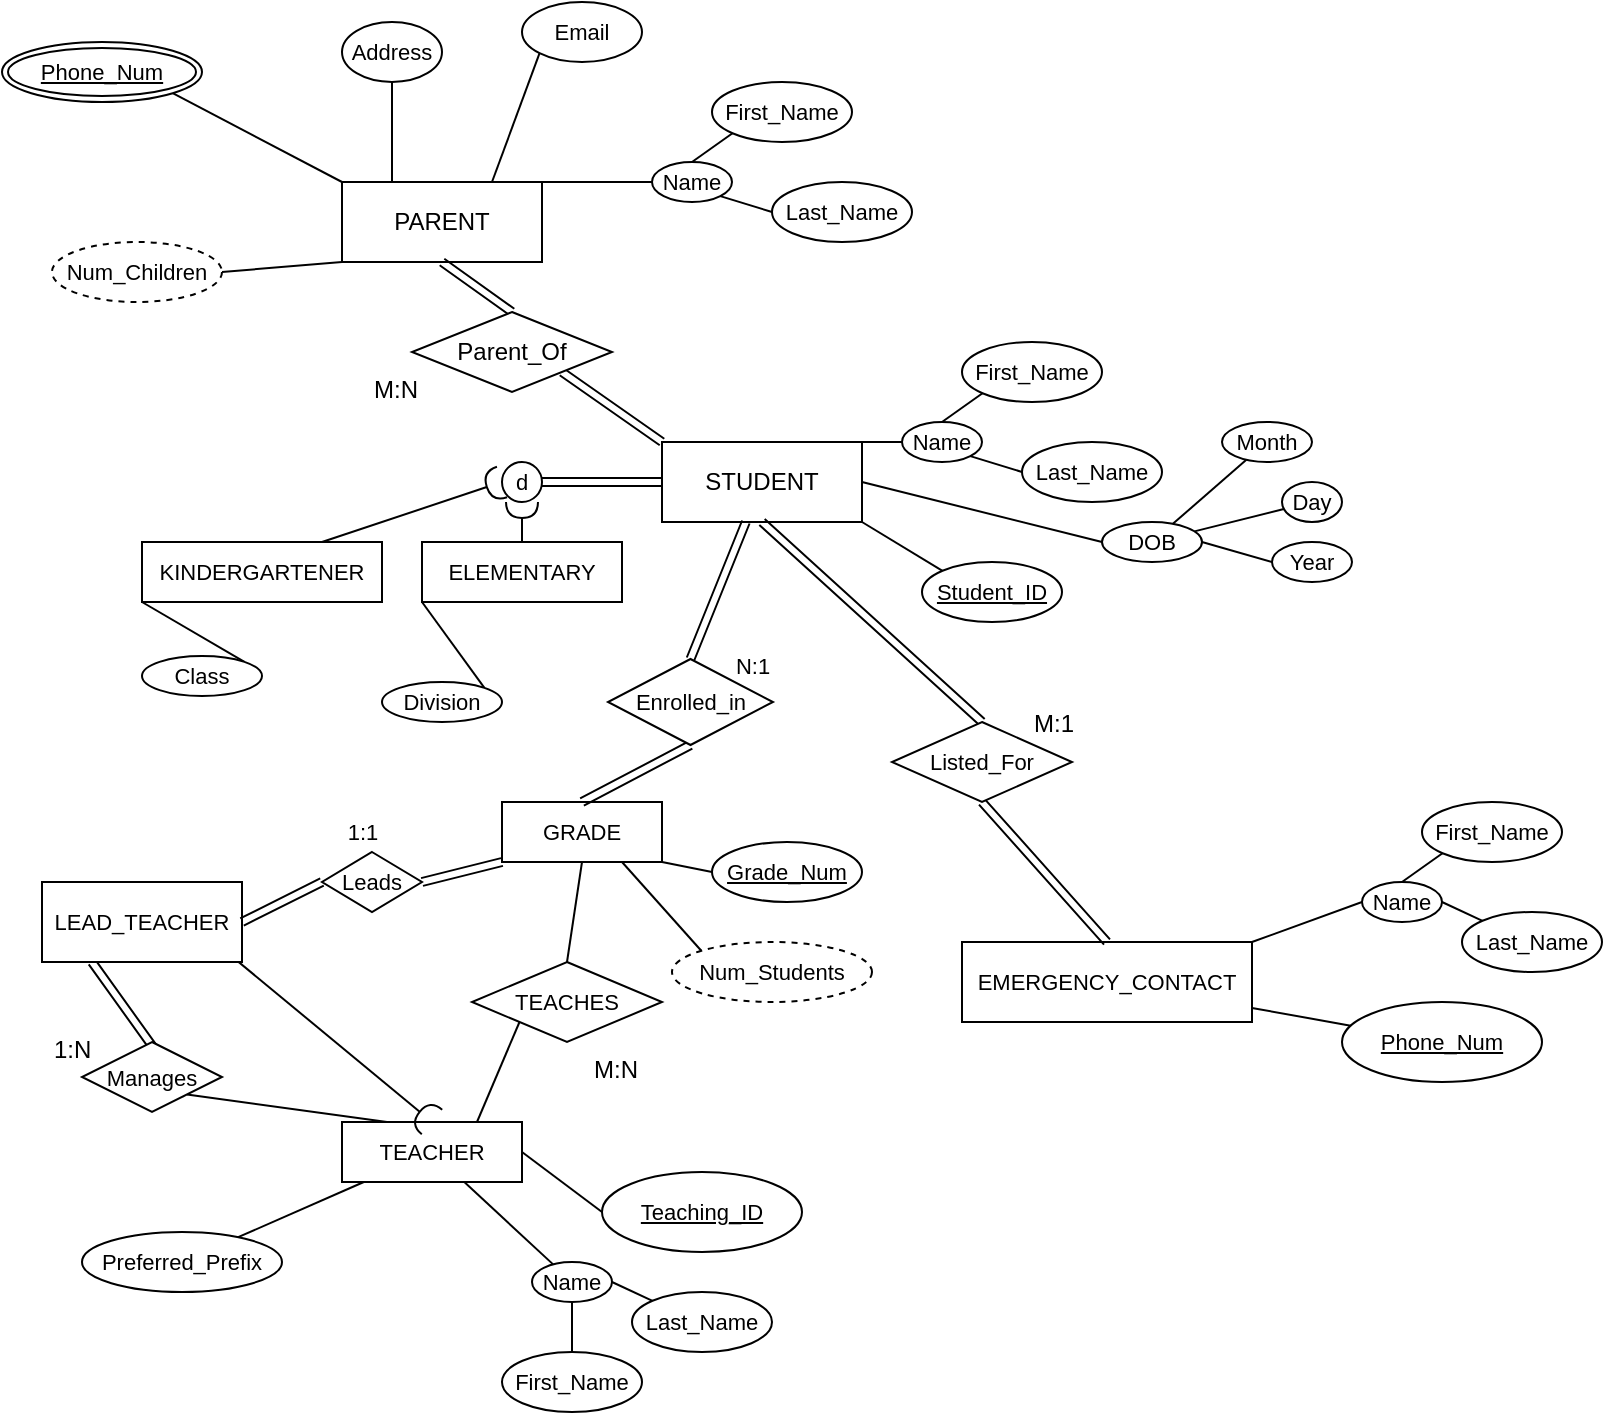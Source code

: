 <mxfile>
    <diagram id="amT59-K38L77S1F5t3s1" name="Page-1">
        <mxGraphModel dx="895" dy="741" grid="1" gridSize="10" guides="1" tooltips="1" connect="1" arrows="1" fold="1" page="1" pageScale="1" pageWidth="850" pageHeight="1100" math="0" shadow="0">
            <root>
                <mxCell id="0"/>
                <mxCell id="1" parent="0"/>
                <mxCell id="21" style="edgeStyle=none;shape=connector;rounded=1;html=1;exitX=1;exitY=1;exitDx=0;exitDy=0;entryX=0;entryY=0;entryDx=0;entryDy=0;labelBackgroundColor=default;strokeColor=default;fontFamily=Helvetica;fontSize=11;fontColor=default;endArrow=none;endFill=0;" parent="1" source="2" target="11" edge="1">
                    <mxGeometry relative="1" as="geometry"/>
                </mxCell>
                <mxCell id="40" style="edgeStyle=none;shape=connector;rounded=1;html=1;exitX=1;exitY=0;exitDx=0;exitDy=0;entryX=0;entryY=0.5;entryDx=0;entryDy=0;labelBackgroundColor=default;strokeColor=default;fontFamily=Helvetica;fontSize=11;fontColor=default;endArrow=none;endFill=0;" parent="1" source="2" target="36" edge="1">
                    <mxGeometry relative="1" as="geometry"/>
                </mxCell>
                <mxCell id="2" value="STUDENT" style="whiteSpace=wrap;html=1;align=center;" parent="1" vertex="1">
                    <mxGeometry x="370" y="300" width="100" height="40" as="geometry"/>
                </mxCell>
                <mxCell id="3" value="PARENT" style="whiteSpace=wrap;html=1;align=center;" parent="1" vertex="1">
                    <mxGeometry x="210" y="170" width="100" height="40" as="geometry"/>
                </mxCell>
                <mxCell id="7" style="edgeStyle=none;html=1;exitX=1;exitY=1;exitDx=0;exitDy=0;entryX=0;entryY=0;entryDx=0;entryDy=0;endArrow=none;endFill=0;shape=link;" parent="1" source="4" target="2" edge="1">
                    <mxGeometry relative="1" as="geometry">
                        <mxPoint x="365" y="220" as="sourcePoint"/>
                    </mxGeometry>
                </mxCell>
                <mxCell id="8" style="edgeStyle=none;shape=link;rounded=1;html=1;exitX=0.5;exitY=0;exitDx=0;exitDy=0;entryX=0.5;entryY=1;entryDx=0;entryDy=0;labelBackgroundColor=default;strokeColor=default;fontFamily=Helvetica;fontSize=11;fontColor=default;endArrow=none;endFill=0;" parent="1" source="4" target="3" edge="1">
                    <mxGeometry relative="1" as="geometry"/>
                </mxCell>
                <mxCell id="4" value="Parent_Of" style="shape=rhombus;perimeter=rhombusPerimeter;whiteSpace=wrap;html=1;align=center;" parent="1" vertex="1">
                    <mxGeometry x="245" y="235" width="100" height="40" as="geometry"/>
                </mxCell>
                <mxCell id="9" value="M:N" style="text;strokeColor=none;fillColor=none;spacingLeft=4;spacingRight=4;overflow=hidden;rotatable=0;points=[[0,0.5],[1,0.5]];portConstraint=eastwest;fontSize=12;fontFamily=Helvetica;fontColor=default;" parent="1" vertex="1">
                    <mxGeometry x="220" y="260" width="40" height="30" as="geometry"/>
                </mxCell>
                <mxCell id="10" value="First_Name" style="ellipse;whiteSpace=wrap;html=1;align=center;fontFamily=Helvetica;fontSize=11;fontColor=default;" parent="1" vertex="1">
                    <mxGeometry x="520" y="250" width="70" height="30" as="geometry"/>
                </mxCell>
                <mxCell id="11" value="Student_ID" style="ellipse;whiteSpace=wrap;html=1;align=center;fontStyle=4;fontFamily=Helvetica;fontSize=11;fontColor=default;" parent="1" vertex="1">
                    <mxGeometry x="500" y="360" width="70" height="30" as="geometry"/>
                </mxCell>
                <mxCell id="12" value="Last_Name" style="ellipse;whiteSpace=wrap;html=1;align=center;fontFamily=Helvetica;fontSize=11;fontColor=default;" parent="1" vertex="1">
                    <mxGeometry x="550" y="300" width="70" height="30" as="geometry"/>
                </mxCell>
                <mxCell id="75" style="edgeStyle=none;shape=connector;rounded=1;html=1;exitX=0;exitY=0.5;exitDx=0;exitDy=0;entryX=1;entryY=0.5;entryDx=0;entryDy=0;labelBackgroundColor=default;strokeColor=default;fontFamily=Helvetica;fontSize=11;fontColor=default;endArrow=none;endFill=0;" parent="1" source="13" target="2" edge="1">
                    <mxGeometry relative="1" as="geometry"/>
                </mxCell>
                <mxCell id="13" value="DOB" style="ellipse;whiteSpace=wrap;html=1;align=center;fontFamily=Helvetica;fontSize=11;fontColor=default;" parent="1" vertex="1">
                    <mxGeometry x="590" y="340" width="50" height="20" as="geometry"/>
                </mxCell>
                <mxCell id="74" value="" style="edgeStyle=none;shape=connector;rounded=1;html=1;labelBackgroundColor=default;strokeColor=default;fontFamily=Helvetica;fontSize=11;fontColor=default;endArrow=none;endFill=0;" parent="1" source="14" target="13" edge="1">
                    <mxGeometry relative="1" as="geometry"/>
                </mxCell>
                <mxCell id="14" value="Month" style="ellipse;whiteSpace=wrap;html=1;align=center;fontFamily=Helvetica;fontSize=11;fontColor=default;" parent="1" vertex="1">
                    <mxGeometry x="650" y="290" width="45" height="20" as="geometry"/>
                </mxCell>
                <mxCell id="72" value="" style="edgeStyle=none;shape=connector;rounded=1;html=1;labelBackgroundColor=default;strokeColor=default;fontFamily=Helvetica;fontSize=11;fontColor=default;endArrow=none;endFill=0;" parent="1" source="15" target="13" edge="1">
                    <mxGeometry relative="1" as="geometry"/>
                </mxCell>
                <mxCell id="15" value="Day" style="ellipse;whiteSpace=wrap;html=1;align=center;fontFamily=Helvetica;fontSize=11;fontColor=default;" parent="1" vertex="1">
                    <mxGeometry x="680" y="320" width="30" height="20" as="geometry"/>
                </mxCell>
                <mxCell id="73" style="edgeStyle=none;shape=connector;rounded=1;html=1;exitX=0;exitY=0.5;exitDx=0;exitDy=0;entryX=1;entryY=0.5;entryDx=0;entryDy=0;labelBackgroundColor=default;strokeColor=default;fontFamily=Helvetica;fontSize=11;fontColor=default;endArrow=none;endFill=0;" parent="1" source="16" target="13" edge="1">
                    <mxGeometry relative="1" as="geometry"/>
                </mxCell>
                <mxCell id="16" value="Year" style="ellipse;whiteSpace=wrap;html=1;align=center;fontFamily=Helvetica;fontSize=11;fontColor=default;" parent="1" vertex="1">
                    <mxGeometry x="675" y="350" width="40" height="20" as="geometry"/>
                </mxCell>
                <mxCell id="76" value="" style="edgeStyle=none;shape=link;rounded=1;html=1;labelBackgroundColor=default;strokeColor=default;fontFamily=Helvetica;fontSize=11;fontColor=default;endArrow=none;endFill=0;" parent="1" source="27" target="2" edge="1">
                    <mxGeometry relative="1" as="geometry"/>
                </mxCell>
                <mxCell id="27" value="d" style="ellipse;whiteSpace=wrap;html=1;aspect=fixed;fontFamily=Helvetica;fontSize=11;fontColor=default;" parent="1" vertex="1">
                    <mxGeometry x="290" y="310" width="20" height="20" as="geometry"/>
                </mxCell>
                <mxCell id="30" style="edgeStyle=none;shape=connector;rounded=1;html=1;exitX=0;exitY=1;exitDx=0;exitDy=0;entryX=1;entryY=0;entryDx=0;entryDy=0;labelBackgroundColor=default;strokeColor=default;fontFamily=Helvetica;fontSize=11;fontColor=default;endArrow=none;endFill=0;" parent="1" source="28" target="29" edge="1">
                    <mxGeometry relative="1" as="geometry"/>
                </mxCell>
                <mxCell id="117" style="edgeStyle=none;shape=connector;rounded=1;html=1;exitX=0.75;exitY=0;exitDx=0;exitDy=0;entryX=0;entryY=0.5;entryDx=0;entryDy=0;labelBackgroundColor=default;strokeColor=default;fontFamily=Helvetica;fontSize=11;fontColor=default;endArrow=halfCircle;endFill=0;" edge="1" parent="1" source="28" target="27">
                    <mxGeometry relative="1" as="geometry"/>
                </mxCell>
                <mxCell id="28" value="KINDERGARTENER" style="whiteSpace=wrap;html=1;align=center;fontFamily=Helvetica;fontSize=11;fontColor=default;" parent="1" vertex="1">
                    <mxGeometry x="110" y="350" width="120" height="30" as="geometry"/>
                </mxCell>
                <mxCell id="29" value="Class" style="ellipse;whiteSpace=wrap;html=1;align=center;fontFamily=Helvetica;fontSize=11;fontColor=default;" parent="1" vertex="1">
                    <mxGeometry x="110" y="407" width="60" height="20" as="geometry"/>
                </mxCell>
                <mxCell id="32" style="edgeStyle=none;shape=connector;rounded=1;html=1;exitX=0;exitY=1;exitDx=0;exitDy=0;entryX=1;entryY=0;entryDx=0;entryDy=0;labelBackgroundColor=default;strokeColor=default;fontFamily=Helvetica;fontSize=11;fontColor=default;endArrow=none;endFill=0;" parent="1" source="33" target="34" edge="1">
                    <mxGeometry relative="1" as="geometry"/>
                </mxCell>
                <mxCell id="118" style="edgeStyle=none;shape=connector;rounded=1;html=1;exitX=0.5;exitY=0;exitDx=0;exitDy=0;entryX=0.5;entryY=1;entryDx=0;entryDy=0;labelBackgroundColor=default;strokeColor=default;fontFamily=Helvetica;fontSize=11;fontColor=default;endArrow=halfCircle;endFill=0;" edge="1" parent="1" source="33" target="27">
                    <mxGeometry relative="1" as="geometry"/>
                </mxCell>
                <mxCell id="33" value="ELEMENTARY" style="whiteSpace=wrap;html=1;align=center;fontFamily=Helvetica;fontSize=11;fontColor=default;" parent="1" vertex="1">
                    <mxGeometry x="250" y="350" width="100" height="30" as="geometry"/>
                </mxCell>
                <mxCell id="34" value="Division" style="ellipse;whiteSpace=wrap;html=1;align=center;fontFamily=Helvetica;fontSize=11;fontColor=default;" parent="1" vertex="1">
                    <mxGeometry x="230" y="420" width="60" height="20" as="geometry"/>
                </mxCell>
                <mxCell id="41" style="edgeStyle=none;shape=connector;rounded=1;html=1;exitX=0.5;exitY=0;exitDx=0;exitDy=0;entryX=0;entryY=1;entryDx=0;entryDy=0;labelBackgroundColor=default;strokeColor=default;fontFamily=Helvetica;fontSize=11;fontColor=default;endArrow=none;endFill=0;" parent="1" source="36" target="10" edge="1">
                    <mxGeometry relative="1" as="geometry"/>
                </mxCell>
                <mxCell id="42" style="edgeStyle=none;shape=connector;rounded=1;html=1;exitX=1;exitY=1;exitDx=0;exitDy=0;entryX=0;entryY=0.5;entryDx=0;entryDy=0;labelBackgroundColor=default;strokeColor=default;fontFamily=Helvetica;fontSize=11;fontColor=default;endArrow=none;endFill=0;" parent="1" source="36" target="12" edge="1">
                    <mxGeometry relative="1" as="geometry"/>
                </mxCell>
                <mxCell id="36" value="Name" style="ellipse;whiteSpace=wrap;html=1;align=center;fontFamily=Helvetica;fontSize=11;fontColor=default;" parent="1" vertex="1">
                    <mxGeometry x="490" y="290" width="40" height="20" as="geometry"/>
                </mxCell>
                <mxCell id="43" value="First_Name" style="ellipse;whiteSpace=wrap;html=1;align=center;fontFamily=Helvetica;fontSize=11;fontColor=default;" parent="1" vertex="1">
                    <mxGeometry x="395" y="120" width="70" height="30" as="geometry"/>
                </mxCell>
                <mxCell id="44" value="Last_Name" style="ellipse;whiteSpace=wrap;html=1;align=center;fontFamily=Helvetica;fontSize=11;fontColor=default;" parent="1" vertex="1">
                    <mxGeometry x="425" y="170" width="70" height="30" as="geometry"/>
                </mxCell>
                <mxCell id="45" style="edgeStyle=none;shape=connector;rounded=1;html=1;exitX=0.5;exitY=0;exitDx=0;exitDy=0;entryX=0;entryY=1;entryDx=0;entryDy=0;labelBackgroundColor=default;strokeColor=default;fontFamily=Helvetica;fontSize=11;fontColor=default;endArrow=none;endFill=0;" parent="1" source="47" target="43" edge="1">
                    <mxGeometry relative="1" as="geometry"/>
                </mxCell>
                <mxCell id="46" style="edgeStyle=none;shape=connector;rounded=1;html=1;exitX=1;exitY=1;exitDx=0;exitDy=0;entryX=0;entryY=0.5;entryDx=0;entryDy=0;labelBackgroundColor=default;strokeColor=default;fontFamily=Helvetica;fontSize=11;fontColor=default;endArrow=none;endFill=0;" parent="1" source="47" target="44" edge="1">
                    <mxGeometry relative="1" as="geometry"/>
                </mxCell>
                <mxCell id="48" style="edgeStyle=none;shape=connector;rounded=1;html=1;exitX=0;exitY=0.5;exitDx=0;exitDy=0;entryX=1;entryY=0;entryDx=0;entryDy=0;labelBackgroundColor=default;strokeColor=default;fontFamily=Helvetica;fontSize=11;fontColor=default;endArrow=none;endFill=0;" parent="1" source="47" target="3" edge="1">
                    <mxGeometry relative="1" as="geometry"/>
                </mxCell>
                <mxCell id="47" value="Name" style="ellipse;whiteSpace=wrap;html=1;align=center;fontFamily=Helvetica;fontSize=11;fontColor=default;" parent="1" vertex="1">
                    <mxGeometry x="365" y="160" width="40" height="20" as="geometry"/>
                </mxCell>
                <mxCell id="50" style="edgeStyle=none;shape=connector;rounded=1;html=1;exitX=1;exitY=1;exitDx=0;exitDy=0;entryX=0;entryY=0;entryDx=0;entryDy=0;labelBackgroundColor=default;strokeColor=default;fontFamily=Helvetica;fontSize=11;fontColor=default;endArrow=none;endFill=0;" parent="1" source="49" target="3" edge="1">
                    <mxGeometry relative="1" as="geometry"/>
                </mxCell>
                <mxCell id="49" value="&lt;u&gt;Phone_Num&lt;/u&gt;" style="ellipse;shape=doubleEllipse;margin=3;whiteSpace=wrap;html=1;align=center;fontFamily=Helvetica;fontSize=11;fontColor=default;" parent="1" vertex="1">
                    <mxGeometry x="40" y="100" width="100" height="30" as="geometry"/>
                </mxCell>
                <mxCell id="55" style="edgeStyle=none;shape=connector;rounded=1;html=1;exitX=0.5;exitY=1;exitDx=0;exitDy=0;entryX=0.25;entryY=0;entryDx=0;entryDy=0;labelBackgroundColor=default;strokeColor=default;fontFamily=Helvetica;fontSize=11;fontColor=default;endArrow=none;endFill=0;" parent="1" source="51" target="3" edge="1">
                    <mxGeometry relative="1" as="geometry"/>
                </mxCell>
                <mxCell id="51" value="Address" style="ellipse;whiteSpace=wrap;html=1;align=center;fontFamily=Helvetica;fontSize=11;fontColor=default;" parent="1" vertex="1">
                    <mxGeometry x="210" y="90" width="50" height="30" as="geometry"/>
                </mxCell>
                <mxCell id="54" style="edgeStyle=none;shape=connector;rounded=1;html=1;exitX=0;exitY=1;exitDx=0;exitDy=0;entryX=0.75;entryY=0;entryDx=0;entryDy=0;labelBackgroundColor=default;strokeColor=default;fontFamily=Helvetica;fontSize=11;fontColor=default;endArrow=none;endFill=0;" parent="1" source="52" target="3" edge="1">
                    <mxGeometry relative="1" as="geometry"/>
                </mxCell>
                <mxCell id="52" value="Email" style="ellipse;whiteSpace=wrap;html=1;align=center;fontFamily=Helvetica;fontSize=11;fontColor=default;" parent="1" vertex="1">
                    <mxGeometry x="300" y="80" width="60" height="30" as="geometry"/>
                </mxCell>
                <mxCell id="56" value="EMERGENCY_CONTACT" style="whiteSpace=wrap;html=1;align=center;fontFamily=Helvetica;fontSize=11;fontColor=default;" parent="1" vertex="1">
                    <mxGeometry x="520" y="550" width="145" height="40" as="geometry"/>
                </mxCell>
                <mxCell id="57" value="First_Name" style="ellipse;whiteSpace=wrap;html=1;align=center;fontFamily=Helvetica;fontSize=11;fontColor=default;" parent="1" vertex="1">
                    <mxGeometry x="750" y="480" width="70" height="30" as="geometry"/>
                </mxCell>
                <mxCell id="81" style="edgeStyle=none;shape=connector;rounded=1;html=1;exitX=0;exitY=0;exitDx=0;exitDy=0;entryX=1;entryY=0.5;entryDx=0;entryDy=0;labelBackgroundColor=default;strokeColor=default;fontFamily=Helvetica;fontSize=11;fontColor=default;endArrow=none;endFill=0;" parent="1" source="58" target="61" edge="1">
                    <mxGeometry relative="1" as="geometry"/>
                </mxCell>
                <mxCell id="58" value="Last_Name" style="ellipse;whiteSpace=wrap;html=1;align=center;fontFamily=Helvetica;fontSize=11;fontColor=default;" parent="1" vertex="1">
                    <mxGeometry x="770" y="535" width="70" height="30" as="geometry"/>
                </mxCell>
                <mxCell id="59" style="edgeStyle=none;shape=connector;rounded=1;html=1;exitX=0.5;exitY=0;exitDx=0;exitDy=0;entryX=0;entryY=1;entryDx=0;entryDy=0;labelBackgroundColor=default;strokeColor=default;fontFamily=Helvetica;fontSize=11;fontColor=default;endArrow=none;endFill=0;" parent="1" source="61" target="57" edge="1">
                    <mxGeometry relative="1" as="geometry"/>
                </mxCell>
                <mxCell id="62" style="edgeStyle=none;shape=connector;rounded=1;html=1;exitX=0;exitY=0.5;exitDx=0;exitDy=0;entryX=1;entryY=0;entryDx=0;entryDy=0;labelBackgroundColor=default;strokeColor=default;fontFamily=Helvetica;fontSize=11;fontColor=default;endArrow=none;endFill=0;" parent="1" source="61" target="56" edge="1">
                    <mxGeometry relative="1" as="geometry"/>
                </mxCell>
                <mxCell id="61" value="Name" style="ellipse;whiteSpace=wrap;html=1;align=center;fontFamily=Helvetica;fontSize=11;fontColor=default;" parent="1" vertex="1">
                    <mxGeometry x="720" y="520" width="40" height="20" as="geometry"/>
                </mxCell>
                <mxCell id="67" value="" style="edgeStyle=none;shape=connector;rounded=1;html=1;labelBackgroundColor=default;strokeColor=default;fontFamily=Helvetica;fontSize=11;fontColor=default;endArrow=none;endFill=0;" parent="1" source="66" target="56" edge="1">
                    <mxGeometry relative="1" as="geometry"/>
                </mxCell>
                <mxCell id="66" value="Phone_Num" style="ellipse;whiteSpace=wrap;html=1;align=center;fontStyle=4;fontFamily=Helvetica;fontSize=11;fontColor=default;" parent="1" vertex="1">
                    <mxGeometry x="710" y="580" width="100" height="40" as="geometry"/>
                </mxCell>
                <mxCell id="69" style="edgeStyle=none;shape=link;rounded=1;html=1;exitX=0.5;exitY=1;exitDx=0;exitDy=0;entryX=0.5;entryY=0;entryDx=0;entryDy=0;labelBackgroundColor=default;strokeColor=default;fontFamily=Helvetica;fontSize=11;fontColor=default;endArrow=none;endFill=0;" parent="1" source="68" target="56" edge="1">
                    <mxGeometry relative="1" as="geometry"/>
                </mxCell>
                <mxCell id="70" style="edgeStyle=none;shape=link;rounded=1;html=1;exitX=0.5;exitY=0;exitDx=0;exitDy=0;entryX=0.5;entryY=1;entryDx=0;entryDy=0;labelBackgroundColor=default;strokeColor=default;fontFamily=Helvetica;fontSize=11;fontColor=default;endArrow=none;endFill=0;" parent="1" source="68" target="2" edge="1">
                    <mxGeometry relative="1" as="geometry"/>
                </mxCell>
                <mxCell id="68" value="Listed_For" style="shape=rhombus;perimeter=rhombusPerimeter;whiteSpace=wrap;html=1;align=center;fontFamily=Helvetica;fontSize=11;fontColor=default;" parent="1" vertex="1">
                    <mxGeometry x="485" y="440" width="90" height="40" as="geometry"/>
                </mxCell>
                <mxCell id="71" value="M:1" style="text;strokeColor=none;fillColor=none;spacingLeft=4;spacingRight=4;overflow=hidden;rotatable=0;points=[[0,0.5],[1,0.5]];portConstraint=eastwest;fontSize=12;fontFamily=Helvetica;fontColor=default;" parent="1" vertex="1">
                    <mxGeometry x="550" y="427" width="40" height="30" as="geometry"/>
                </mxCell>
                <mxCell id="108" style="edgeStyle=none;shape=connector;rounded=1;html=1;exitX=0.75;exitY=0;exitDx=0;exitDy=0;entryX=0;entryY=1;entryDx=0;entryDy=0;labelBackgroundColor=default;strokeColor=default;fontFamily=Helvetica;fontSize=11;fontColor=default;endArrow=none;endFill=0;" parent="1" source="78" target="107" edge="1">
                    <mxGeometry relative="1" as="geometry"/>
                </mxCell>
                <mxCell id="78" value="TEACHER" style="whiteSpace=wrap;html=1;align=center;fontFamily=Helvetica;fontSize=11;fontColor=default;" parent="1" vertex="1">
                    <mxGeometry x="210" y="640" width="90" height="30" as="geometry"/>
                </mxCell>
                <mxCell id="90" value="" style="edgeStyle=none;shape=connector;rounded=1;html=1;labelBackgroundColor=default;strokeColor=default;fontFamily=Helvetica;fontSize=11;fontColor=default;endArrow=none;endFill=0;" parent="1" source="79" target="78" edge="1">
                    <mxGeometry relative="1" as="geometry"/>
                </mxCell>
                <mxCell id="79" value="Preferred_Prefix" style="ellipse;whiteSpace=wrap;html=1;align=center;fontFamily=Helvetica;fontSize=11;fontColor=default;" parent="1" vertex="1">
                    <mxGeometry x="80" y="695" width="100" height="30" as="geometry"/>
                </mxCell>
                <mxCell id="88" value="" style="edgeStyle=none;shape=connector;rounded=1;html=1;labelBackgroundColor=default;strokeColor=default;fontFamily=Helvetica;fontSize=11;fontColor=default;endArrow=none;endFill=0;" parent="1" source="82" target="86" edge="1">
                    <mxGeometry relative="1" as="geometry"/>
                </mxCell>
                <mxCell id="82" value="First_Name" style="ellipse;whiteSpace=wrap;html=1;align=center;fontFamily=Helvetica;fontSize=11;fontColor=default;" parent="1" vertex="1">
                    <mxGeometry x="290" y="755" width="70" height="30" as="geometry"/>
                </mxCell>
                <mxCell id="83" style="edgeStyle=none;shape=connector;rounded=1;html=1;exitX=0;exitY=0;exitDx=0;exitDy=0;entryX=1;entryY=0.5;entryDx=0;entryDy=0;labelBackgroundColor=default;strokeColor=default;fontFamily=Helvetica;fontSize=11;fontColor=default;endArrow=none;endFill=0;" parent="1" source="84" target="86" edge="1">
                    <mxGeometry relative="1" as="geometry"/>
                </mxCell>
                <mxCell id="84" value="Last_Name" style="ellipse;whiteSpace=wrap;html=1;align=center;fontFamily=Helvetica;fontSize=11;fontColor=default;" parent="1" vertex="1">
                    <mxGeometry x="355" y="725" width="70" height="30" as="geometry"/>
                </mxCell>
                <mxCell id="89" value="" style="edgeStyle=none;shape=connector;rounded=1;html=1;labelBackgroundColor=default;strokeColor=default;fontFamily=Helvetica;fontSize=11;fontColor=default;endArrow=none;endFill=0;" parent="1" source="86" target="78" edge="1">
                    <mxGeometry relative="1" as="geometry"/>
                </mxCell>
                <mxCell id="86" value="Name" style="ellipse;whiteSpace=wrap;html=1;align=center;fontFamily=Helvetica;fontSize=11;fontColor=default;" parent="1" vertex="1">
                    <mxGeometry x="305" y="710" width="40" height="20" as="geometry"/>
                </mxCell>
                <mxCell id="95" style="edgeStyle=none;shape=connector;rounded=1;html=1;exitX=0;exitY=0.5;exitDx=0;exitDy=0;entryX=1;entryY=0.5;entryDx=0;entryDy=0;labelBackgroundColor=default;strokeColor=default;fontFamily=Helvetica;fontSize=11;fontColor=default;endArrow=none;endFill=0;" parent="1" source="93" target="78" edge="1">
                    <mxGeometry relative="1" as="geometry"/>
                </mxCell>
                <mxCell id="93" value="Teaching_ID" style="ellipse;whiteSpace=wrap;html=1;align=center;fontStyle=4;fontFamily=Helvetica;fontSize=11;fontColor=default;" parent="1" vertex="1">
                    <mxGeometry x="340" y="665" width="100" height="40" as="geometry"/>
                </mxCell>
                <mxCell id="98" style="edgeStyle=none;shape=connector;rounded=1;html=1;exitX=0.5;exitY=0;exitDx=0;exitDy=0;entryX=0.5;entryY=0;entryDx=0;entryDy=0;labelBackgroundColor=default;fontFamily=Helvetica;fontSize=11;fontColor=default;endArrow=halfCircle;endFill=0;" parent="1" source="96" target="78" edge="1">
                    <mxGeometry relative="1" as="geometry"/>
                </mxCell>
                <mxCell id="100" style="edgeStyle=none;rounded=1;html=1;exitX=0.25;exitY=1;exitDx=0;exitDy=0;entryX=1;entryY=1;entryDx=0;entryDy=0;labelBackgroundColor=default;strokeColor=default;fontFamily=Helvetica;fontSize=11;fontColor=default;endArrow=none;endFill=0;shape=link;" parent="1" source="96" target="99" edge="1">
                    <mxGeometry relative="1" as="geometry"/>
                </mxCell>
                <mxCell id="96" value="LEAD_TEACHER" style="whiteSpace=wrap;html=1;align=center;fontFamily=Helvetica;fontSize=11;fontColor=default;" parent="1" vertex="1">
                    <mxGeometry x="60" y="520" width="100" height="40" as="geometry"/>
                </mxCell>
                <mxCell id="128" style="edgeStyle=none;shape=connector;rounded=1;html=1;exitX=1;exitY=1;exitDx=0;exitDy=0;labelBackgroundColor=default;strokeColor=default;fontFamily=Helvetica;fontSize=11;fontColor=default;endArrow=none;endFill=0;entryX=0.25;entryY=0;entryDx=0;entryDy=0;" edge="1" parent="1" source="99" target="78">
                    <mxGeometry relative="1" as="geometry">
                        <mxPoint x="200" y="620.0" as="targetPoint"/>
                    </mxGeometry>
                </mxCell>
                <mxCell id="99" value="Manages" style="shape=rhombus;perimeter=rhombusPerimeter;whiteSpace=wrap;html=1;align=center;fontFamily=Helvetica;fontSize=11;fontColor=default;" parent="1" vertex="1">
                    <mxGeometry x="80" y="600" width="70" height="35" as="geometry"/>
                </mxCell>
                <mxCell id="102" value="1:N" style="text;strokeColor=none;fillColor=none;spacingLeft=4;spacingRight=4;overflow=hidden;rotatable=0;points=[[0,0.5],[1,0.5]];portConstraint=eastwest;fontSize=12;fontFamily=Helvetica;fontColor=default;" parent="1" vertex="1">
                    <mxGeometry x="60" y="590" width="40" height="30" as="geometry"/>
                </mxCell>
                <mxCell id="127" style="edgeStyle=none;shape=connector;rounded=1;html=1;exitX=0.5;exitY=0;exitDx=0;exitDy=0;entryX=0.5;entryY=1;entryDx=0;entryDy=0;labelBackgroundColor=default;strokeColor=default;fontFamily=Helvetica;fontSize=11;fontColor=default;endArrow=none;endFill=0;" edge="1" parent="1" source="107" target="119">
                    <mxGeometry relative="1" as="geometry"/>
                </mxCell>
                <mxCell id="107" value="TEACHES" style="shape=rhombus;perimeter=rhombusPerimeter;whiteSpace=wrap;html=1;align=center;fontFamily=Helvetica;fontSize=11;fontColor=default;" parent="1" vertex="1">
                    <mxGeometry x="275" y="560" width="95" height="40" as="geometry"/>
                </mxCell>
                <mxCell id="110" value="M:N" style="text;strokeColor=none;fillColor=none;spacingLeft=4;spacingRight=4;overflow=hidden;rotatable=0;points=[[0,0.5],[1,0.5]];portConstraint=eastwest;fontSize=12;fontFamily=Helvetica;fontColor=default;" parent="1" vertex="1">
                    <mxGeometry x="330" y="600" width="40" height="30" as="geometry"/>
                </mxCell>
                <mxCell id="114" style="edgeStyle=none;html=1;exitX=1;exitY=0.5;exitDx=0;exitDy=0;entryX=0;entryY=1;entryDx=0;entryDy=0;endArrow=none;endFill=0;" edge="1" parent="1" source="111" target="3">
                    <mxGeometry relative="1" as="geometry"/>
                </mxCell>
                <mxCell id="111" value="Num_Children" style="ellipse;whiteSpace=wrap;html=1;align=center;dashed=1;fontFamily=Helvetica;fontSize=11;fontColor=default;" parent="1" vertex="1">
                    <mxGeometry x="65" y="200" width="85" height="30" as="geometry"/>
                </mxCell>
                <mxCell id="122" style="edgeStyle=none;shape=connector;rounded=1;html=1;exitX=1;exitY=1;exitDx=0;exitDy=0;entryX=0;entryY=0.5;entryDx=0;entryDy=0;labelBackgroundColor=default;strokeColor=default;fontFamily=Helvetica;fontSize=11;fontColor=default;endArrow=none;endFill=0;" edge="1" parent="1" source="119" target="121">
                    <mxGeometry relative="1" as="geometry"/>
                </mxCell>
                <mxCell id="139" style="edgeStyle=none;shape=connector;rounded=1;html=1;exitX=0.75;exitY=1;exitDx=0;exitDy=0;entryX=0;entryY=0;entryDx=0;entryDy=0;labelBackgroundColor=default;strokeColor=default;fontFamily=Helvetica;fontSize=11;fontColor=default;endArrow=none;endFill=0;" edge="1" parent="1" source="119" target="138">
                    <mxGeometry relative="1" as="geometry"/>
                </mxCell>
                <mxCell id="119" value="GRADE" style="whiteSpace=wrap;html=1;align=center;fontFamily=Helvetica;fontSize=11;fontColor=default;" vertex="1" parent="1">
                    <mxGeometry x="290" y="480" width="80" height="30" as="geometry"/>
                </mxCell>
                <mxCell id="121" value="Grade_Num" style="ellipse;whiteSpace=wrap;html=1;align=center;fontStyle=4;fontFamily=Helvetica;fontSize=11;fontColor=default;" vertex="1" parent="1">
                    <mxGeometry x="395" y="500" width="75" height="30" as="geometry"/>
                </mxCell>
                <mxCell id="125" style="edgeStyle=none;shape=link;rounded=1;html=1;exitX=0.5;exitY=1;exitDx=0;exitDy=0;entryX=0.5;entryY=0;entryDx=0;entryDy=0;labelBackgroundColor=default;strokeColor=default;fontFamily=Helvetica;fontSize=11;fontColor=default;endArrow=none;endFill=0;" edge="1" parent="1" source="123" target="119">
                    <mxGeometry relative="1" as="geometry"/>
                </mxCell>
                <mxCell id="126" style="edgeStyle=none;shape=link;rounded=1;html=1;exitX=0.5;exitY=0;exitDx=0;exitDy=0;labelBackgroundColor=default;strokeColor=default;fontFamily=Helvetica;fontSize=11;fontColor=default;endArrow=none;endFill=0;" edge="1" parent="1" source="123" target="2">
                    <mxGeometry relative="1" as="geometry"/>
                </mxCell>
                <mxCell id="123" value="Enrolled_in" style="shape=rhombus;perimeter=rhombusPerimeter;whiteSpace=wrap;html=1;align=center;fontFamily=Helvetica;fontSize=11;fontColor=default;" vertex="1" parent="1">
                    <mxGeometry x="343" y="408.5" width="82.5" height="43" as="geometry"/>
                </mxCell>
                <mxCell id="130" style="edgeStyle=none;shape=link;rounded=1;html=1;exitX=1;exitY=0.5;exitDx=0;exitDy=0;entryX=0;entryY=1;entryDx=0;entryDy=0;labelBackgroundColor=default;strokeColor=default;fontFamily=Helvetica;fontSize=11;fontColor=default;endArrow=none;endFill=0;" edge="1" parent="1" source="129" target="119">
                    <mxGeometry relative="1" as="geometry"/>
                </mxCell>
                <mxCell id="131" style="edgeStyle=none;shape=link;rounded=1;html=1;exitX=0;exitY=0.5;exitDx=0;exitDy=0;entryX=1;entryY=0.5;entryDx=0;entryDy=0;labelBackgroundColor=default;strokeColor=default;fontFamily=Helvetica;fontSize=11;fontColor=default;endArrow=none;endFill=0;" edge="1" parent="1" source="129" target="96">
                    <mxGeometry relative="1" as="geometry"/>
                </mxCell>
                <mxCell id="129" value="Leads" style="shape=rhombus;perimeter=rhombusPerimeter;whiteSpace=wrap;html=1;align=center;fontFamily=Helvetica;fontSize=11;fontColor=default;" vertex="1" parent="1">
                    <mxGeometry x="200" y="505" width="50" height="30" as="geometry"/>
                </mxCell>
                <mxCell id="132" value="N:1" style="text;html=1;align=center;verticalAlign=middle;resizable=0;points=[];autosize=1;strokeColor=none;fillColor=none;fontSize=11;fontFamily=Helvetica;fontColor=default;" vertex="1" parent="1">
                    <mxGeometry x="395" y="397" width="40" height="30" as="geometry"/>
                </mxCell>
                <mxCell id="137" value="1:1" style="text;html=1;align=center;verticalAlign=middle;resizable=0;points=[];autosize=1;strokeColor=none;fillColor=none;fontSize=11;fontFamily=Helvetica;fontColor=default;" vertex="1" parent="1">
                    <mxGeometry x="200" y="480" width="40" height="30" as="geometry"/>
                </mxCell>
                <mxCell id="138" value="Num_Students" style="ellipse;whiteSpace=wrap;html=1;align=center;dashed=1;fontFamily=Helvetica;fontSize=11;fontColor=default;" vertex="1" parent="1">
                    <mxGeometry x="375" y="550" width="100" height="30" as="geometry"/>
                </mxCell>
            </root>
        </mxGraphModel>
    </diagram>
</mxfile>